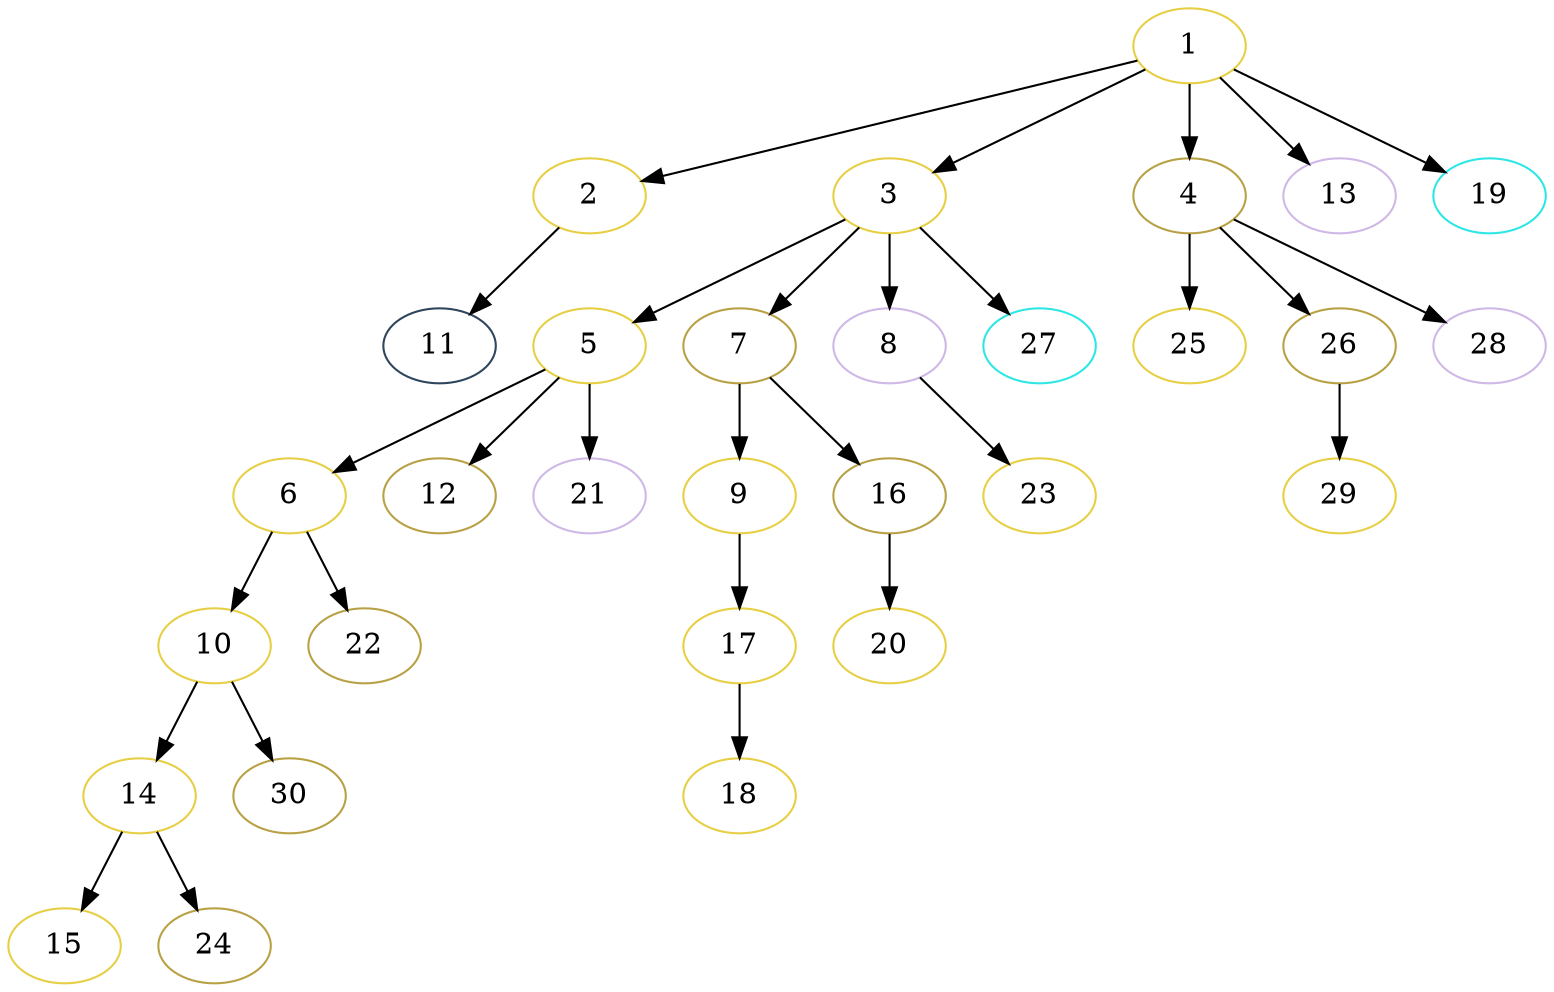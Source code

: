 digraph sample {
11 [color="#2e455c"];
2 [color="#e6cf45"];
1 [color="#e6cf45"];
3 [color="#e6cf45"];
5 [color="#e6cf45"];
6 [color="#e6cf45"];
10 [color="#e6cf45"];
14 [color="#e6cf45"];
15 [color="#e6cf45"];
9 [color="#e6cf45"];
17 [color="#e6cf45"];
18 [color="#e6cf45"];
20 [color="#e6cf45"];
23 [color="#e6cf45"];
25 [color="#e6cf45"];
29 [color="#e6cf45"];
24 [color="#b8a145"];
30 [color="#b8a145"];
22 [color="#b8a145"];
12 [color="#b8a145"];
7 [color="#b8a145"];
16 [color="#b8a145"];
4 [color="#b8a145"];
26 [color="#b8a145"];
21 [color="#cfb8e6"];
8 [color="#cfb8e6"];
28 [color="#cfb8e6"];
13 [color="#cfb8e6"];
27 [color="#2ee6e6"];
19 [color="#2ee6e6"];
1 -> 2[color="black"];
1 -> 3[color="black"];
1 -> 4[color="black"];
3 -> 5[color="black"];
5 -> 6[color="black"];
3 -> 7[color="black"];
3 -> 8[color="black"];
7 -> 9[color="black"];
6 -> 10[color="black"];
2 -> 11[color="black"];
5 -> 12[color="black"];
1 -> 13[color="black"];
10 -> 14[color="black"];
14 -> 15[color="black"];
7 -> 16[color="black"];
9 -> 17[color="black"];
17 -> 18[color="black"];
1 -> 19[color="black"];
16 -> 20[color="black"];
5 -> 21[color="black"];
6 -> 22[color="black"];
8 -> 23[color="black"];
14 -> 24[color="black"];
4 -> 25[color="black"];
4 -> 26[color="black"];
3 -> 27[color="black"];
4 -> 28[color="black"];
26 -> 29[color="black"];
10 -> 30[color="black"];
}